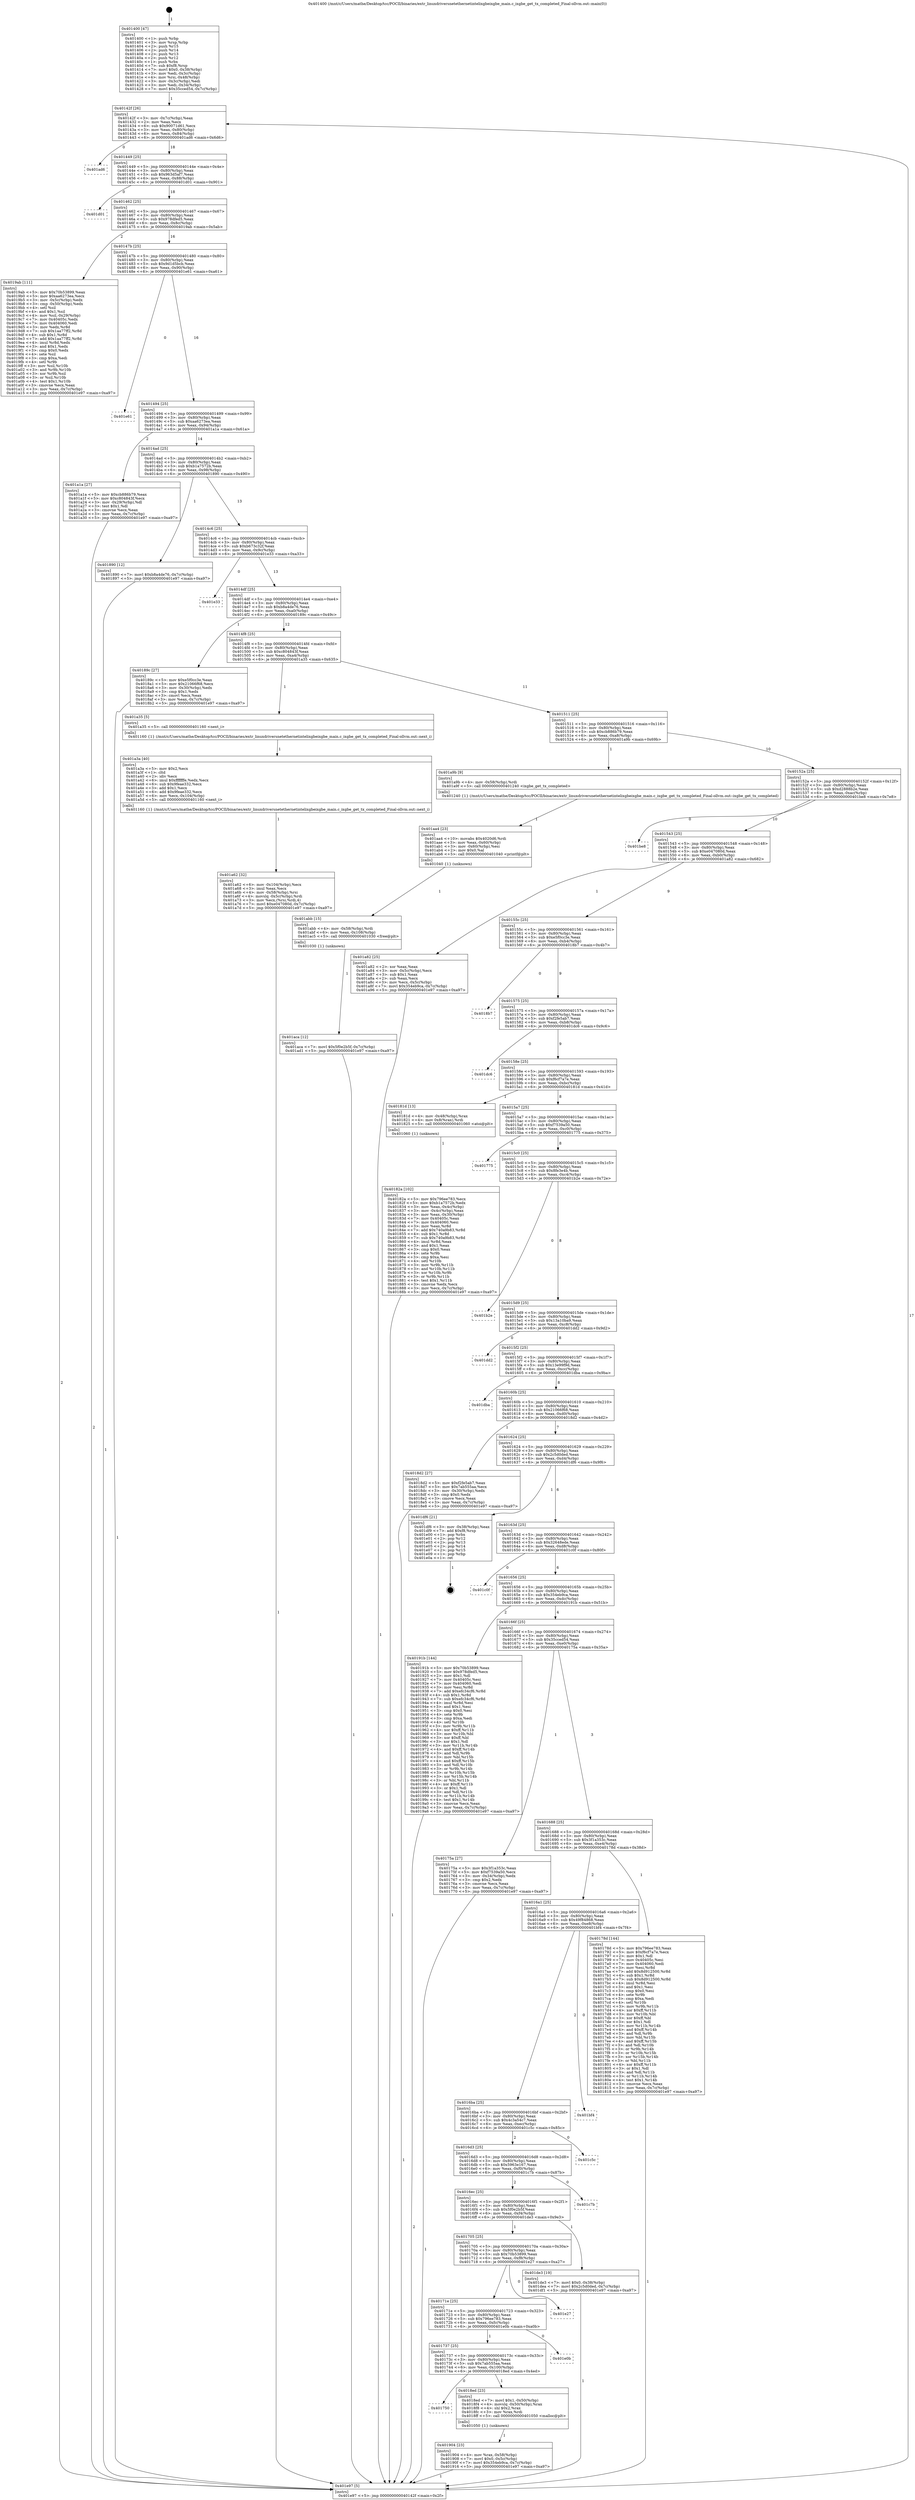 digraph "0x401400" {
  label = "0x401400 (/mnt/c/Users/mathe/Desktop/tcc/POCII/binaries/extr_linuxdriversnetethernetintelixgbeixgbe_main.c_ixgbe_get_tx_completed_Final-ollvm.out::main(0))"
  labelloc = "t"
  node[shape=record]

  Entry [label="",width=0.3,height=0.3,shape=circle,fillcolor=black,style=filled]
  "0x40142f" [label="{
     0x40142f [26]\l
     | [instrs]\l
     &nbsp;&nbsp;0x40142f \<+3\>: mov -0x7c(%rbp),%eax\l
     &nbsp;&nbsp;0x401432 \<+2\>: mov %eax,%ecx\l
     &nbsp;&nbsp;0x401434 \<+6\>: sub $0x90071d61,%ecx\l
     &nbsp;&nbsp;0x40143a \<+3\>: mov %eax,-0x80(%rbp)\l
     &nbsp;&nbsp;0x40143d \<+6\>: mov %ecx,-0x84(%rbp)\l
     &nbsp;&nbsp;0x401443 \<+6\>: je 0000000000401ad6 \<main+0x6d6\>\l
  }"]
  "0x401ad6" [label="{
     0x401ad6\l
  }", style=dashed]
  "0x401449" [label="{
     0x401449 [25]\l
     | [instrs]\l
     &nbsp;&nbsp;0x401449 \<+5\>: jmp 000000000040144e \<main+0x4e\>\l
     &nbsp;&nbsp;0x40144e \<+3\>: mov -0x80(%rbp),%eax\l
     &nbsp;&nbsp;0x401451 \<+5\>: sub $0x963d5af7,%eax\l
     &nbsp;&nbsp;0x401456 \<+6\>: mov %eax,-0x88(%rbp)\l
     &nbsp;&nbsp;0x40145c \<+6\>: je 0000000000401d01 \<main+0x901\>\l
  }"]
  Exit [label="",width=0.3,height=0.3,shape=circle,fillcolor=black,style=filled,peripheries=2]
  "0x401d01" [label="{
     0x401d01\l
  }", style=dashed]
  "0x401462" [label="{
     0x401462 [25]\l
     | [instrs]\l
     &nbsp;&nbsp;0x401462 \<+5\>: jmp 0000000000401467 \<main+0x67\>\l
     &nbsp;&nbsp;0x401467 \<+3\>: mov -0x80(%rbp),%eax\l
     &nbsp;&nbsp;0x40146a \<+5\>: sub $0x978dfed5,%eax\l
     &nbsp;&nbsp;0x40146f \<+6\>: mov %eax,-0x8c(%rbp)\l
     &nbsp;&nbsp;0x401475 \<+6\>: je 00000000004019ab \<main+0x5ab\>\l
  }"]
  "0x401aca" [label="{
     0x401aca [12]\l
     | [instrs]\l
     &nbsp;&nbsp;0x401aca \<+7\>: movl $0x5f0e2b5f,-0x7c(%rbp)\l
     &nbsp;&nbsp;0x401ad1 \<+5\>: jmp 0000000000401e97 \<main+0xa97\>\l
  }"]
  "0x4019ab" [label="{
     0x4019ab [111]\l
     | [instrs]\l
     &nbsp;&nbsp;0x4019ab \<+5\>: mov $0x70b53899,%eax\l
     &nbsp;&nbsp;0x4019b0 \<+5\>: mov $0xaa6273ea,%ecx\l
     &nbsp;&nbsp;0x4019b5 \<+3\>: mov -0x5c(%rbp),%edx\l
     &nbsp;&nbsp;0x4019b8 \<+3\>: cmp -0x50(%rbp),%edx\l
     &nbsp;&nbsp;0x4019bb \<+4\>: setl %sil\l
     &nbsp;&nbsp;0x4019bf \<+4\>: and $0x1,%sil\l
     &nbsp;&nbsp;0x4019c3 \<+4\>: mov %sil,-0x29(%rbp)\l
     &nbsp;&nbsp;0x4019c7 \<+7\>: mov 0x40405c,%edx\l
     &nbsp;&nbsp;0x4019ce \<+7\>: mov 0x404060,%edi\l
     &nbsp;&nbsp;0x4019d5 \<+3\>: mov %edx,%r8d\l
     &nbsp;&nbsp;0x4019d8 \<+7\>: sub $0x1aa77ff2,%r8d\l
     &nbsp;&nbsp;0x4019df \<+4\>: sub $0x1,%r8d\l
     &nbsp;&nbsp;0x4019e3 \<+7\>: add $0x1aa77ff2,%r8d\l
     &nbsp;&nbsp;0x4019ea \<+4\>: imul %r8d,%edx\l
     &nbsp;&nbsp;0x4019ee \<+3\>: and $0x1,%edx\l
     &nbsp;&nbsp;0x4019f1 \<+3\>: cmp $0x0,%edx\l
     &nbsp;&nbsp;0x4019f4 \<+4\>: sete %sil\l
     &nbsp;&nbsp;0x4019f8 \<+3\>: cmp $0xa,%edi\l
     &nbsp;&nbsp;0x4019fb \<+4\>: setl %r9b\l
     &nbsp;&nbsp;0x4019ff \<+3\>: mov %sil,%r10b\l
     &nbsp;&nbsp;0x401a02 \<+3\>: and %r9b,%r10b\l
     &nbsp;&nbsp;0x401a05 \<+3\>: xor %r9b,%sil\l
     &nbsp;&nbsp;0x401a08 \<+3\>: or %sil,%r10b\l
     &nbsp;&nbsp;0x401a0b \<+4\>: test $0x1,%r10b\l
     &nbsp;&nbsp;0x401a0f \<+3\>: cmovne %ecx,%eax\l
     &nbsp;&nbsp;0x401a12 \<+3\>: mov %eax,-0x7c(%rbp)\l
     &nbsp;&nbsp;0x401a15 \<+5\>: jmp 0000000000401e97 \<main+0xa97\>\l
  }"]
  "0x40147b" [label="{
     0x40147b [25]\l
     | [instrs]\l
     &nbsp;&nbsp;0x40147b \<+5\>: jmp 0000000000401480 \<main+0x80\>\l
     &nbsp;&nbsp;0x401480 \<+3\>: mov -0x80(%rbp),%eax\l
     &nbsp;&nbsp;0x401483 \<+5\>: sub $0x9d1d5bcb,%eax\l
     &nbsp;&nbsp;0x401488 \<+6\>: mov %eax,-0x90(%rbp)\l
     &nbsp;&nbsp;0x40148e \<+6\>: je 0000000000401e61 \<main+0xa61\>\l
  }"]
  "0x401abb" [label="{
     0x401abb [15]\l
     | [instrs]\l
     &nbsp;&nbsp;0x401abb \<+4\>: mov -0x58(%rbp),%rdi\l
     &nbsp;&nbsp;0x401abf \<+6\>: mov %eax,-0x108(%rbp)\l
     &nbsp;&nbsp;0x401ac5 \<+5\>: call 0000000000401030 \<free@plt\>\l
     | [calls]\l
     &nbsp;&nbsp;0x401030 \{1\} (unknown)\l
  }"]
  "0x401e61" [label="{
     0x401e61\l
  }", style=dashed]
  "0x401494" [label="{
     0x401494 [25]\l
     | [instrs]\l
     &nbsp;&nbsp;0x401494 \<+5\>: jmp 0000000000401499 \<main+0x99\>\l
     &nbsp;&nbsp;0x401499 \<+3\>: mov -0x80(%rbp),%eax\l
     &nbsp;&nbsp;0x40149c \<+5\>: sub $0xaa6273ea,%eax\l
     &nbsp;&nbsp;0x4014a1 \<+6\>: mov %eax,-0x94(%rbp)\l
     &nbsp;&nbsp;0x4014a7 \<+6\>: je 0000000000401a1a \<main+0x61a\>\l
  }"]
  "0x401aa4" [label="{
     0x401aa4 [23]\l
     | [instrs]\l
     &nbsp;&nbsp;0x401aa4 \<+10\>: movabs $0x4020d6,%rdi\l
     &nbsp;&nbsp;0x401aae \<+3\>: mov %eax,-0x60(%rbp)\l
     &nbsp;&nbsp;0x401ab1 \<+3\>: mov -0x60(%rbp),%esi\l
     &nbsp;&nbsp;0x401ab4 \<+2\>: mov $0x0,%al\l
     &nbsp;&nbsp;0x401ab6 \<+5\>: call 0000000000401040 \<printf@plt\>\l
     | [calls]\l
     &nbsp;&nbsp;0x401040 \{1\} (unknown)\l
  }"]
  "0x401a1a" [label="{
     0x401a1a [27]\l
     | [instrs]\l
     &nbsp;&nbsp;0x401a1a \<+5\>: mov $0xcb886b79,%eax\l
     &nbsp;&nbsp;0x401a1f \<+5\>: mov $0xc804843f,%ecx\l
     &nbsp;&nbsp;0x401a24 \<+3\>: mov -0x29(%rbp),%dl\l
     &nbsp;&nbsp;0x401a27 \<+3\>: test $0x1,%dl\l
     &nbsp;&nbsp;0x401a2a \<+3\>: cmovne %ecx,%eax\l
     &nbsp;&nbsp;0x401a2d \<+3\>: mov %eax,-0x7c(%rbp)\l
     &nbsp;&nbsp;0x401a30 \<+5\>: jmp 0000000000401e97 \<main+0xa97\>\l
  }"]
  "0x4014ad" [label="{
     0x4014ad [25]\l
     | [instrs]\l
     &nbsp;&nbsp;0x4014ad \<+5\>: jmp 00000000004014b2 \<main+0xb2\>\l
     &nbsp;&nbsp;0x4014b2 \<+3\>: mov -0x80(%rbp),%eax\l
     &nbsp;&nbsp;0x4014b5 \<+5\>: sub $0xb1a7572b,%eax\l
     &nbsp;&nbsp;0x4014ba \<+6\>: mov %eax,-0x98(%rbp)\l
     &nbsp;&nbsp;0x4014c0 \<+6\>: je 0000000000401890 \<main+0x490\>\l
  }"]
  "0x401a62" [label="{
     0x401a62 [32]\l
     | [instrs]\l
     &nbsp;&nbsp;0x401a62 \<+6\>: mov -0x104(%rbp),%ecx\l
     &nbsp;&nbsp;0x401a68 \<+3\>: imul %eax,%ecx\l
     &nbsp;&nbsp;0x401a6b \<+4\>: mov -0x58(%rbp),%rsi\l
     &nbsp;&nbsp;0x401a6f \<+4\>: movslq -0x5c(%rbp),%rdi\l
     &nbsp;&nbsp;0x401a73 \<+3\>: mov %ecx,(%rsi,%rdi,4)\l
     &nbsp;&nbsp;0x401a76 \<+7\>: movl $0xe047080d,-0x7c(%rbp)\l
     &nbsp;&nbsp;0x401a7d \<+5\>: jmp 0000000000401e97 \<main+0xa97\>\l
  }"]
  "0x401890" [label="{
     0x401890 [12]\l
     | [instrs]\l
     &nbsp;&nbsp;0x401890 \<+7\>: movl $0xb8a4de76,-0x7c(%rbp)\l
     &nbsp;&nbsp;0x401897 \<+5\>: jmp 0000000000401e97 \<main+0xa97\>\l
  }"]
  "0x4014c6" [label="{
     0x4014c6 [25]\l
     | [instrs]\l
     &nbsp;&nbsp;0x4014c6 \<+5\>: jmp 00000000004014cb \<main+0xcb\>\l
     &nbsp;&nbsp;0x4014cb \<+3\>: mov -0x80(%rbp),%eax\l
     &nbsp;&nbsp;0x4014ce \<+5\>: sub $0xb673c32f,%eax\l
     &nbsp;&nbsp;0x4014d3 \<+6\>: mov %eax,-0x9c(%rbp)\l
     &nbsp;&nbsp;0x4014d9 \<+6\>: je 0000000000401e33 \<main+0xa33\>\l
  }"]
  "0x401a3a" [label="{
     0x401a3a [40]\l
     | [instrs]\l
     &nbsp;&nbsp;0x401a3a \<+5\>: mov $0x2,%ecx\l
     &nbsp;&nbsp;0x401a3f \<+1\>: cltd\l
     &nbsp;&nbsp;0x401a40 \<+2\>: idiv %ecx\l
     &nbsp;&nbsp;0x401a42 \<+6\>: imul $0xfffffffe,%edx,%ecx\l
     &nbsp;&nbsp;0x401a48 \<+6\>: sub $0x9feae332,%ecx\l
     &nbsp;&nbsp;0x401a4e \<+3\>: add $0x1,%ecx\l
     &nbsp;&nbsp;0x401a51 \<+6\>: add $0x9feae332,%ecx\l
     &nbsp;&nbsp;0x401a57 \<+6\>: mov %ecx,-0x104(%rbp)\l
     &nbsp;&nbsp;0x401a5d \<+5\>: call 0000000000401160 \<next_i\>\l
     | [calls]\l
     &nbsp;&nbsp;0x401160 \{1\} (/mnt/c/Users/mathe/Desktop/tcc/POCII/binaries/extr_linuxdriversnetethernetintelixgbeixgbe_main.c_ixgbe_get_tx_completed_Final-ollvm.out::next_i)\l
  }"]
  "0x401e33" [label="{
     0x401e33\l
  }", style=dashed]
  "0x4014df" [label="{
     0x4014df [25]\l
     | [instrs]\l
     &nbsp;&nbsp;0x4014df \<+5\>: jmp 00000000004014e4 \<main+0xe4\>\l
     &nbsp;&nbsp;0x4014e4 \<+3\>: mov -0x80(%rbp),%eax\l
     &nbsp;&nbsp;0x4014e7 \<+5\>: sub $0xb8a4de76,%eax\l
     &nbsp;&nbsp;0x4014ec \<+6\>: mov %eax,-0xa0(%rbp)\l
     &nbsp;&nbsp;0x4014f2 \<+6\>: je 000000000040189c \<main+0x49c\>\l
  }"]
  "0x401904" [label="{
     0x401904 [23]\l
     | [instrs]\l
     &nbsp;&nbsp;0x401904 \<+4\>: mov %rax,-0x58(%rbp)\l
     &nbsp;&nbsp;0x401908 \<+7\>: movl $0x0,-0x5c(%rbp)\l
     &nbsp;&nbsp;0x40190f \<+7\>: movl $0x354eb9ca,-0x7c(%rbp)\l
     &nbsp;&nbsp;0x401916 \<+5\>: jmp 0000000000401e97 \<main+0xa97\>\l
  }"]
  "0x40189c" [label="{
     0x40189c [27]\l
     | [instrs]\l
     &nbsp;&nbsp;0x40189c \<+5\>: mov $0xe5f0cc3e,%eax\l
     &nbsp;&nbsp;0x4018a1 \<+5\>: mov $0x21066f68,%ecx\l
     &nbsp;&nbsp;0x4018a6 \<+3\>: mov -0x30(%rbp),%edx\l
     &nbsp;&nbsp;0x4018a9 \<+3\>: cmp $0x1,%edx\l
     &nbsp;&nbsp;0x4018ac \<+3\>: cmovl %ecx,%eax\l
     &nbsp;&nbsp;0x4018af \<+3\>: mov %eax,-0x7c(%rbp)\l
     &nbsp;&nbsp;0x4018b2 \<+5\>: jmp 0000000000401e97 \<main+0xa97\>\l
  }"]
  "0x4014f8" [label="{
     0x4014f8 [25]\l
     | [instrs]\l
     &nbsp;&nbsp;0x4014f8 \<+5\>: jmp 00000000004014fd \<main+0xfd\>\l
     &nbsp;&nbsp;0x4014fd \<+3\>: mov -0x80(%rbp),%eax\l
     &nbsp;&nbsp;0x401500 \<+5\>: sub $0xc804843f,%eax\l
     &nbsp;&nbsp;0x401505 \<+6\>: mov %eax,-0xa4(%rbp)\l
     &nbsp;&nbsp;0x40150b \<+6\>: je 0000000000401a35 \<main+0x635\>\l
  }"]
  "0x401750" [label="{
     0x401750\l
  }", style=dashed]
  "0x401a35" [label="{
     0x401a35 [5]\l
     | [instrs]\l
     &nbsp;&nbsp;0x401a35 \<+5\>: call 0000000000401160 \<next_i\>\l
     | [calls]\l
     &nbsp;&nbsp;0x401160 \{1\} (/mnt/c/Users/mathe/Desktop/tcc/POCII/binaries/extr_linuxdriversnetethernetintelixgbeixgbe_main.c_ixgbe_get_tx_completed_Final-ollvm.out::next_i)\l
  }"]
  "0x401511" [label="{
     0x401511 [25]\l
     | [instrs]\l
     &nbsp;&nbsp;0x401511 \<+5\>: jmp 0000000000401516 \<main+0x116\>\l
     &nbsp;&nbsp;0x401516 \<+3\>: mov -0x80(%rbp),%eax\l
     &nbsp;&nbsp;0x401519 \<+5\>: sub $0xcb886b79,%eax\l
     &nbsp;&nbsp;0x40151e \<+6\>: mov %eax,-0xa8(%rbp)\l
     &nbsp;&nbsp;0x401524 \<+6\>: je 0000000000401a9b \<main+0x69b\>\l
  }"]
  "0x4018ed" [label="{
     0x4018ed [23]\l
     | [instrs]\l
     &nbsp;&nbsp;0x4018ed \<+7\>: movl $0x1,-0x50(%rbp)\l
     &nbsp;&nbsp;0x4018f4 \<+4\>: movslq -0x50(%rbp),%rax\l
     &nbsp;&nbsp;0x4018f8 \<+4\>: shl $0x2,%rax\l
     &nbsp;&nbsp;0x4018fc \<+3\>: mov %rax,%rdi\l
     &nbsp;&nbsp;0x4018ff \<+5\>: call 0000000000401050 \<malloc@plt\>\l
     | [calls]\l
     &nbsp;&nbsp;0x401050 \{1\} (unknown)\l
  }"]
  "0x401a9b" [label="{
     0x401a9b [9]\l
     | [instrs]\l
     &nbsp;&nbsp;0x401a9b \<+4\>: mov -0x58(%rbp),%rdi\l
     &nbsp;&nbsp;0x401a9f \<+5\>: call 0000000000401240 \<ixgbe_get_tx_completed\>\l
     | [calls]\l
     &nbsp;&nbsp;0x401240 \{1\} (/mnt/c/Users/mathe/Desktop/tcc/POCII/binaries/extr_linuxdriversnetethernetintelixgbeixgbe_main.c_ixgbe_get_tx_completed_Final-ollvm.out::ixgbe_get_tx_completed)\l
  }"]
  "0x40152a" [label="{
     0x40152a [25]\l
     | [instrs]\l
     &nbsp;&nbsp;0x40152a \<+5\>: jmp 000000000040152f \<main+0x12f\>\l
     &nbsp;&nbsp;0x40152f \<+3\>: mov -0x80(%rbp),%eax\l
     &nbsp;&nbsp;0x401532 \<+5\>: sub $0xd2888b2e,%eax\l
     &nbsp;&nbsp;0x401537 \<+6\>: mov %eax,-0xac(%rbp)\l
     &nbsp;&nbsp;0x40153d \<+6\>: je 0000000000401be8 \<main+0x7e8\>\l
  }"]
  "0x401737" [label="{
     0x401737 [25]\l
     | [instrs]\l
     &nbsp;&nbsp;0x401737 \<+5\>: jmp 000000000040173c \<main+0x33c\>\l
     &nbsp;&nbsp;0x40173c \<+3\>: mov -0x80(%rbp),%eax\l
     &nbsp;&nbsp;0x40173f \<+5\>: sub $0x7ab555aa,%eax\l
     &nbsp;&nbsp;0x401744 \<+6\>: mov %eax,-0x100(%rbp)\l
     &nbsp;&nbsp;0x40174a \<+6\>: je 00000000004018ed \<main+0x4ed\>\l
  }"]
  "0x401be8" [label="{
     0x401be8\l
  }", style=dashed]
  "0x401543" [label="{
     0x401543 [25]\l
     | [instrs]\l
     &nbsp;&nbsp;0x401543 \<+5\>: jmp 0000000000401548 \<main+0x148\>\l
     &nbsp;&nbsp;0x401548 \<+3\>: mov -0x80(%rbp),%eax\l
     &nbsp;&nbsp;0x40154b \<+5\>: sub $0xe047080d,%eax\l
     &nbsp;&nbsp;0x401550 \<+6\>: mov %eax,-0xb0(%rbp)\l
     &nbsp;&nbsp;0x401556 \<+6\>: je 0000000000401a82 \<main+0x682\>\l
  }"]
  "0x401e0b" [label="{
     0x401e0b\l
  }", style=dashed]
  "0x401a82" [label="{
     0x401a82 [25]\l
     | [instrs]\l
     &nbsp;&nbsp;0x401a82 \<+2\>: xor %eax,%eax\l
     &nbsp;&nbsp;0x401a84 \<+3\>: mov -0x5c(%rbp),%ecx\l
     &nbsp;&nbsp;0x401a87 \<+3\>: sub $0x1,%eax\l
     &nbsp;&nbsp;0x401a8a \<+2\>: sub %eax,%ecx\l
     &nbsp;&nbsp;0x401a8c \<+3\>: mov %ecx,-0x5c(%rbp)\l
     &nbsp;&nbsp;0x401a8f \<+7\>: movl $0x354eb9ca,-0x7c(%rbp)\l
     &nbsp;&nbsp;0x401a96 \<+5\>: jmp 0000000000401e97 \<main+0xa97\>\l
  }"]
  "0x40155c" [label="{
     0x40155c [25]\l
     | [instrs]\l
     &nbsp;&nbsp;0x40155c \<+5\>: jmp 0000000000401561 \<main+0x161\>\l
     &nbsp;&nbsp;0x401561 \<+3\>: mov -0x80(%rbp),%eax\l
     &nbsp;&nbsp;0x401564 \<+5\>: sub $0xe5f0cc3e,%eax\l
     &nbsp;&nbsp;0x401569 \<+6\>: mov %eax,-0xb4(%rbp)\l
     &nbsp;&nbsp;0x40156f \<+6\>: je 00000000004018b7 \<main+0x4b7\>\l
  }"]
  "0x40171e" [label="{
     0x40171e [25]\l
     | [instrs]\l
     &nbsp;&nbsp;0x40171e \<+5\>: jmp 0000000000401723 \<main+0x323\>\l
     &nbsp;&nbsp;0x401723 \<+3\>: mov -0x80(%rbp),%eax\l
     &nbsp;&nbsp;0x401726 \<+5\>: sub $0x796ee783,%eax\l
     &nbsp;&nbsp;0x40172b \<+6\>: mov %eax,-0xfc(%rbp)\l
     &nbsp;&nbsp;0x401731 \<+6\>: je 0000000000401e0b \<main+0xa0b\>\l
  }"]
  "0x4018b7" [label="{
     0x4018b7\l
  }", style=dashed]
  "0x401575" [label="{
     0x401575 [25]\l
     | [instrs]\l
     &nbsp;&nbsp;0x401575 \<+5\>: jmp 000000000040157a \<main+0x17a\>\l
     &nbsp;&nbsp;0x40157a \<+3\>: mov -0x80(%rbp),%eax\l
     &nbsp;&nbsp;0x40157d \<+5\>: sub $0xf2fe5ab7,%eax\l
     &nbsp;&nbsp;0x401582 \<+6\>: mov %eax,-0xb8(%rbp)\l
     &nbsp;&nbsp;0x401588 \<+6\>: je 0000000000401dc6 \<main+0x9c6\>\l
  }"]
  "0x401e27" [label="{
     0x401e27\l
  }", style=dashed]
  "0x401dc6" [label="{
     0x401dc6\l
  }", style=dashed]
  "0x40158e" [label="{
     0x40158e [25]\l
     | [instrs]\l
     &nbsp;&nbsp;0x40158e \<+5\>: jmp 0000000000401593 \<main+0x193\>\l
     &nbsp;&nbsp;0x401593 \<+3\>: mov -0x80(%rbp),%eax\l
     &nbsp;&nbsp;0x401596 \<+5\>: sub $0xf6cf7a7e,%eax\l
     &nbsp;&nbsp;0x40159b \<+6\>: mov %eax,-0xbc(%rbp)\l
     &nbsp;&nbsp;0x4015a1 \<+6\>: je 000000000040181d \<main+0x41d\>\l
  }"]
  "0x401705" [label="{
     0x401705 [25]\l
     | [instrs]\l
     &nbsp;&nbsp;0x401705 \<+5\>: jmp 000000000040170a \<main+0x30a\>\l
     &nbsp;&nbsp;0x40170a \<+3\>: mov -0x80(%rbp),%eax\l
     &nbsp;&nbsp;0x40170d \<+5\>: sub $0x70b53899,%eax\l
     &nbsp;&nbsp;0x401712 \<+6\>: mov %eax,-0xf8(%rbp)\l
     &nbsp;&nbsp;0x401718 \<+6\>: je 0000000000401e27 \<main+0xa27\>\l
  }"]
  "0x40181d" [label="{
     0x40181d [13]\l
     | [instrs]\l
     &nbsp;&nbsp;0x40181d \<+4\>: mov -0x48(%rbp),%rax\l
     &nbsp;&nbsp;0x401821 \<+4\>: mov 0x8(%rax),%rdi\l
     &nbsp;&nbsp;0x401825 \<+5\>: call 0000000000401060 \<atoi@plt\>\l
     | [calls]\l
     &nbsp;&nbsp;0x401060 \{1\} (unknown)\l
  }"]
  "0x4015a7" [label="{
     0x4015a7 [25]\l
     | [instrs]\l
     &nbsp;&nbsp;0x4015a7 \<+5\>: jmp 00000000004015ac \<main+0x1ac\>\l
     &nbsp;&nbsp;0x4015ac \<+3\>: mov -0x80(%rbp),%eax\l
     &nbsp;&nbsp;0x4015af \<+5\>: sub $0xf7539a50,%eax\l
     &nbsp;&nbsp;0x4015b4 \<+6\>: mov %eax,-0xc0(%rbp)\l
     &nbsp;&nbsp;0x4015ba \<+6\>: je 0000000000401775 \<main+0x375\>\l
  }"]
  "0x401de3" [label="{
     0x401de3 [19]\l
     | [instrs]\l
     &nbsp;&nbsp;0x401de3 \<+7\>: movl $0x0,-0x38(%rbp)\l
     &nbsp;&nbsp;0x401dea \<+7\>: movl $0x2c5d0ded,-0x7c(%rbp)\l
     &nbsp;&nbsp;0x401df1 \<+5\>: jmp 0000000000401e97 \<main+0xa97\>\l
  }"]
  "0x401775" [label="{
     0x401775\l
  }", style=dashed]
  "0x4015c0" [label="{
     0x4015c0 [25]\l
     | [instrs]\l
     &nbsp;&nbsp;0x4015c0 \<+5\>: jmp 00000000004015c5 \<main+0x1c5\>\l
     &nbsp;&nbsp;0x4015c5 \<+3\>: mov -0x80(%rbp),%eax\l
     &nbsp;&nbsp;0x4015c8 \<+5\>: sub $0x8fe3e4b,%eax\l
     &nbsp;&nbsp;0x4015cd \<+6\>: mov %eax,-0xc4(%rbp)\l
     &nbsp;&nbsp;0x4015d3 \<+6\>: je 0000000000401b2e \<main+0x72e\>\l
  }"]
  "0x4016ec" [label="{
     0x4016ec [25]\l
     | [instrs]\l
     &nbsp;&nbsp;0x4016ec \<+5\>: jmp 00000000004016f1 \<main+0x2f1\>\l
     &nbsp;&nbsp;0x4016f1 \<+3\>: mov -0x80(%rbp),%eax\l
     &nbsp;&nbsp;0x4016f4 \<+5\>: sub $0x5f0e2b5f,%eax\l
     &nbsp;&nbsp;0x4016f9 \<+6\>: mov %eax,-0xf4(%rbp)\l
     &nbsp;&nbsp;0x4016ff \<+6\>: je 0000000000401de3 \<main+0x9e3\>\l
  }"]
  "0x401b2e" [label="{
     0x401b2e\l
  }", style=dashed]
  "0x4015d9" [label="{
     0x4015d9 [25]\l
     | [instrs]\l
     &nbsp;&nbsp;0x4015d9 \<+5\>: jmp 00000000004015de \<main+0x1de\>\l
     &nbsp;&nbsp;0x4015de \<+3\>: mov -0x80(%rbp),%eax\l
     &nbsp;&nbsp;0x4015e1 \<+5\>: sub $0x13a10ba9,%eax\l
     &nbsp;&nbsp;0x4015e6 \<+6\>: mov %eax,-0xc8(%rbp)\l
     &nbsp;&nbsp;0x4015ec \<+6\>: je 0000000000401dd2 \<main+0x9d2\>\l
  }"]
  "0x401c7b" [label="{
     0x401c7b\l
  }", style=dashed]
  "0x401dd2" [label="{
     0x401dd2\l
  }", style=dashed]
  "0x4015f2" [label="{
     0x4015f2 [25]\l
     | [instrs]\l
     &nbsp;&nbsp;0x4015f2 \<+5\>: jmp 00000000004015f7 \<main+0x1f7\>\l
     &nbsp;&nbsp;0x4015f7 \<+3\>: mov -0x80(%rbp),%eax\l
     &nbsp;&nbsp;0x4015fa \<+5\>: sub $0x13e99f9d,%eax\l
     &nbsp;&nbsp;0x4015ff \<+6\>: mov %eax,-0xcc(%rbp)\l
     &nbsp;&nbsp;0x401605 \<+6\>: je 0000000000401dba \<main+0x9ba\>\l
  }"]
  "0x4016d3" [label="{
     0x4016d3 [25]\l
     | [instrs]\l
     &nbsp;&nbsp;0x4016d3 \<+5\>: jmp 00000000004016d8 \<main+0x2d8\>\l
     &nbsp;&nbsp;0x4016d8 \<+3\>: mov -0x80(%rbp),%eax\l
     &nbsp;&nbsp;0x4016db \<+5\>: sub $0x5963e167,%eax\l
     &nbsp;&nbsp;0x4016e0 \<+6\>: mov %eax,-0xf0(%rbp)\l
     &nbsp;&nbsp;0x4016e6 \<+6\>: je 0000000000401c7b \<main+0x87b\>\l
  }"]
  "0x401dba" [label="{
     0x401dba\l
  }", style=dashed]
  "0x40160b" [label="{
     0x40160b [25]\l
     | [instrs]\l
     &nbsp;&nbsp;0x40160b \<+5\>: jmp 0000000000401610 \<main+0x210\>\l
     &nbsp;&nbsp;0x401610 \<+3\>: mov -0x80(%rbp),%eax\l
     &nbsp;&nbsp;0x401613 \<+5\>: sub $0x21066f68,%eax\l
     &nbsp;&nbsp;0x401618 \<+6\>: mov %eax,-0xd0(%rbp)\l
     &nbsp;&nbsp;0x40161e \<+6\>: je 00000000004018d2 \<main+0x4d2\>\l
  }"]
  "0x401c5c" [label="{
     0x401c5c\l
  }", style=dashed]
  "0x4018d2" [label="{
     0x4018d2 [27]\l
     | [instrs]\l
     &nbsp;&nbsp;0x4018d2 \<+5\>: mov $0xf2fe5ab7,%eax\l
     &nbsp;&nbsp;0x4018d7 \<+5\>: mov $0x7ab555aa,%ecx\l
     &nbsp;&nbsp;0x4018dc \<+3\>: mov -0x30(%rbp),%edx\l
     &nbsp;&nbsp;0x4018df \<+3\>: cmp $0x0,%edx\l
     &nbsp;&nbsp;0x4018e2 \<+3\>: cmove %ecx,%eax\l
     &nbsp;&nbsp;0x4018e5 \<+3\>: mov %eax,-0x7c(%rbp)\l
     &nbsp;&nbsp;0x4018e8 \<+5\>: jmp 0000000000401e97 \<main+0xa97\>\l
  }"]
  "0x401624" [label="{
     0x401624 [25]\l
     | [instrs]\l
     &nbsp;&nbsp;0x401624 \<+5\>: jmp 0000000000401629 \<main+0x229\>\l
     &nbsp;&nbsp;0x401629 \<+3\>: mov -0x80(%rbp),%eax\l
     &nbsp;&nbsp;0x40162c \<+5\>: sub $0x2c5d0ded,%eax\l
     &nbsp;&nbsp;0x401631 \<+6\>: mov %eax,-0xd4(%rbp)\l
     &nbsp;&nbsp;0x401637 \<+6\>: je 0000000000401df6 \<main+0x9f6\>\l
  }"]
  "0x4016ba" [label="{
     0x4016ba [25]\l
     | [instrs]\l
     &nbsp;&nbsp;0x4016ba \<+5\>: jmp 00000000004016bf \<main+0x2bf\>\l
     &nbsp;&nbsp;0x4016bf \<+3\>: mov -0x80(%rbp),%eax\l
     &nbsp;&nbsp;0x4016c2 \<+5\>: sub $0x4c3a54c7,%eax\l
     &nbsp;&nbsp;0x4016c7 \<+6\>: mov %eax,-0xec(%rbp)\l
     &nbsp;&nbsp;0x4016cd \<+6\>: je 0000000000401c5c \<main+0x85c\>\l
  }"]
  "0x401df6" [label="{
     0x401df6 [21]\l
     | [instrs]\l
     &nbsp;&nbsp;0x401df6 \<+3\>: mov -0x38(%rbp),%eax\l
     &nbsp;&nbsp;0x401df9 \<+7\>: add $0xf8,%rsp\l
     &nbsp;&nbsp;0x401e00 \<+1\>: pop %rbx\l
     &nbsp;&nbsp;0x401e01 \<+2\>: pop %r12\l
     &nbsp;&nbsp;0x401e03 \<+2\>: pop %r13\l
     &nbsp;&nbsp;0x401e05 \<+2\>: pop %r14\l
     &nbsp;&nbsp;0x401e07 \<+2\>: pop %r15\l
     &nbsp;&nbsp;0x401e09 \<+1\>: pop %rbp\l
     &nbsp;&nbsp;0x401e0a \<+1\>: ret\l
  }"]
  "0x40163d" [label="{
     0x40163d [25]\l
     | [instrs]\l
     &nbsp;&nbsp;0x40163d \<+5\>: jmp 0000000000401642 \<main+0x242\>\l
     &nbsp;&nbsp;0x401642 \<+3\>: mov -0x80(%rbp),%eax\l
     &nbsp;&nbsp;0x401645 \<+5\>: sub $0x32648ede,%eax\l
     &nbsp;&nbsp;0x40164a \<+6\>: mov %eax,-0xd8(%rbp)\l
     &nbsp;&nbsp;0x401650 \<+6\>: je 0000000000401c0f \<main+0x80f\>\l
  }"]
  "0x401bf4" [label="{
     0x401bf4\l
  }", style=dashed]
  "0x401c0f" [label="{
     0x401c0f\l
  }", style=dashed]
  "0x401656" [label="{
     0x401656 [25]\l
     | [instrs]\l
     &nbsp;&nbsp;0x401656 \<+5\>: jmp 000000000040165b \<main+0x25b\>\l
     &nbsp;&nbsp;0x40165b \<+3\>: mov -0x80(%rbp),%eax\l
     &nbsp;&nbsp;0x40165e \<+5\>: sub $0x354eb9ca,%eax\l
     &nbsp;&nbsp;0x401663 \<+6\>: mov %eax,-0xdc(%rbp)\l
     &nbsp;&nbsp;0x401669 \<+6\>: je 000000000040191b \<main+0x51b\>\l
  }"]
  "0x40182a" [label="{
     0x40182a [102]\l
     | [instrs]\l
     &nbsp;&nbsp;0x40182a \<+5\>: mov $0x796ee783,%ecx\l
     &nbsp;&nbsp;0x40182f \<+5\>: mov $0xb1a7572b,%edx\l
     &nbsp;&nbsp;0x401834 \<+3\>: mov %eax,-0x4c(%rbp)\l
     &nbsp;&nbsp;0x401837 \<+3\>: mov -0x4c(%rbp),%eax\l
     &nbsp;&nbsp;0x40183a \<+3\>: mov %eax,-0x30(%rbp)\l
     &nbsp;&nbsp;0x40183d \<+7\>: mov 0x40405c,%eax\l
     &nbsp;&nbsp;0x401844 \<+7\>: mov 0x404060,%esi\l
     &nbsp;&nbsp;0x40184b \<+3\>: mov %eax,%r8d\l
     &nbsp;&nbsp;0x40184e \<+7\>: add $0x740a9b83,%r8d\l
     &nbsp;&nbsp;0x401855 \<+4\>: sub $0x1,%r8d\l
     &nbsp;&nbsp;0x401859 \<+7\>: sub $0x740a9b83,%r8d\l
     &nbsp;&nbsp;0x401860 \<+4\>: imul %r8d,%eax\l
     &nbsp;&nbsp;0x401864 \<+3\>: and $0x1,%eax\l
     &nbsp;&nbsp;0x401867 \<+3\>: cmp $0x0,%eax\l
     &nbsp;&nbsp;0x40186a \<+4\>: sete %r9b\l
     &nbsp;&nbsp;0x40186e \<+3\>: cmp $0xa,%esi\l
     &nbsp;&nbsp;0x401871 \<+4\>: setl %r10b\l
     &nbsp;&nbsp;0x401875 \<+3\>: mov %r9b,%r11b\l
     &nbsp;&nbsp;0x401878 \<+3\>: and %r10b,%r11b\l
     &nbsp;&nbsp;0x40187b \<+3\>: xor %r10b,%r9b\l
     &nbsp;&nbsp;0x40187e \<+3\>: or %r9b,%r11b\l
     &nbsp;&nbsp;0x401881 \<+4\>: test $0x1,%r11b\l
     &nbsp;&nbsp;0x401885 \<+3\>: cmovne %edx,%ecx\l
     &nbsp;&nbsp;0x401888 \<+3\>: mov %ecx,-0x7c(%rbp)\l
     &nbsp;&nbsp;0x40188b \<+5\>: jmp 0000000000401e97 \<main+0xa97\>\l
  }"]
  "0x40191b" [label="{
     0x40191b [144]\l
     | [instrs]\l
     &nbsp;&nbsp;0x40191b \<+5\>: mov $0x70b53899,%eax\l
     &nbsp;&nbsp;0x401920 \<+5\>: mov $0x978dfed5,%ecx\l
     &nbsp;&nbsp;0x401925 \<+2\>: mov $0x1,%dl\l
     &nbsp;&nbsp;0x401927 \<+7\>: mov 0x40405c,%esi\l
     &nbsp;&nbsp;0x40192e \<+7\>: mov 0x404060,%edi\l
     &nbsp;&nbsp;0x401935 \<+3\>: mov %esi,%r8d\l
     &nbsp;&nbsp;0x401938 \<+7\>: add $0xefc34cf6,%r8d\l
     &nbsp;&nbsp;0x40193f \<+4\>: sub $0x1,%r8d\l
     &nbsp;&nbsp;0x401943 \<+7\>: sub $0xefc34cf6,%r8d\l
     &nbsp;&nbsp;0x40194a \<+4\>: imul %r8d,%esi\l
     &nbsp;&nbsp;0x40194e \<+3\>: and $0x1,%esi\l
     &nbsp;&nbsp;0x401951 \<+3\>: cmp $0x0,%esi\l
     &nbsp;&nbsp;0x401954 \<+4\>: sete %r9b\l
     &nbsp;&nbsp;0x401958 \<+3\>: cmp $0xa,%edi\l
     &nbsp;&nbsp;0x40195b \<+4\>: setl %r10b\l
     &nbsp;&nbsp;0x40195f \<+3\>: mov %r9b,%r11b\l
     &nbsp;&nbsp;0x401962 \<+4\>: xor $0xff,%r11b\l
     &nbsp;&nbsp;0x401966 \<+3\>: mov %r10b,%bl\l
     &nbsp;&nbsp;0x401969 \<+3\>: xor $0xff,%bl\l
     &nbsp;&nbsp;0x40196c \<+3\>: xor $0x1,%dl\l
     &nbsp;&nbsp;0x40196f \<+3\>: mov %r11b,%r14b\l
     &nbsp;&nbsp;0x401972 \<+4\>: and $0xff,%r14b\l
     &nbsp;&nbsp;0x401976 \<+3\>: and %dl,%r9b\l
     &nbsp;&nbsp;0x401979 \<+3\>: mov %bl,%r15b\l
     &nbsp;&nbsp;0x40197c \<+4\>: and $0xff,%r15b\l
     &nbsp;&nbsp;0x401980 \<+3\>: and %dl,%r10b\l
     &nbsp;&nbsp;0x401983 \<+3\>: or %r9b,%r14b\l
     &nbsp;&nbsp;0x401986 \<+3\>: or %r10b,%r15b\l
     &nbsp;&nbsp;0x401989 \<+3\>: xor %r15b,%r14b\l
     &nbsp;&nbsp;0x40198c \<+3\>: or %bl,%r11b\l
     &nbsp;&nbsp;0x40198f \<+4\>: xor $0xff,%r11b\l
     &nbsp;&nbsp;0x401993 \<+3\>: or $0x1,%dl\l
     &nbsp;&nbsp;0x401996 \<+3\>: and %dl,%r11b\l
     &nbsp;&nbsp;0x401999 \<+3\>: or %r11b,%r14b\l
     &nbsp;&nbsp;0x40199c \<+4\>: test $0x1,%r14b\l
     &nbsp;&nbsp;0x4019a0 \<+3\>: cmovne %ecx,%eax\l
     &nbsp;&nbsp;0x4019a3 \<+3\>: mov %eax,-0x7c(%rbp)\l
     &nbsp;&nbsp;0x4019a6 \<+5\>: jmp 0000000000401e97 \<main+0xa97\>\l
  }"]
  "0x40166f" [label="{
     0x40166f [25]\l
     | [instrs]\l
     &nbsp;&nbsp;0x40166f \<+5\>: jmp 0000000000401674 \<main+0x274\>\l
     &nbsp;&nbsp;0x401674 \<+3\>: mov -0x80(%rbp),%eax\l
     &nbsp;&nbsp;0x401677 \<+5\>: sub $0x35cced54,%eax\l
     &nbsp;&nbsp;0x40167c \<+6\>: mov %eax,-0xe0(%rbp)\l
     &nbsp;&nbsp;0x401682 \<+6\>: je 000000000040175a \<main+0x35a\>\l
  }"]
  "0x4016a1" [label="{
     0x4016a1 [25]\l
     | [instrs]\l
     &nbsp;&nbsp;0x4016a1 \<+5\>: jmp 00000000004016a6 \<main+0x2a6\>\l
     &nbsp;&nbsp;0x4016a6 \<+3\>: mov -0x80(%rbp),%eax\l
     &nbsp;&nbsp;0x4016a9 \<+5\>: sub $0x49f84868,%eax\l
     &nbsp;&nbsp;0x4016ae \<+6\>: mov %eax,-0xe8(%rbp)\l
     &nbsp;&nbsp;0x4016b4 \<+6\>: je 0000000000401bf4 \<main+0x7f4\>\l
  }"]
  "0x40175a" [label="{
     0x40175a [27]\l
     | [instrs]\l
     &nbsp;&nbsp;0x40175a \<+5\>: mov $0x3f1a353c,%eax\l
     &nbsp;&nbsp;0x40175f \<+5\>: mov $0xf7539a50,%ecx\l
     &nbsp;&nbsp;0x401764 \<+3\>: mov -0x34(%rbp),%edx\l
     &nbsp;&nbsp;0x401767 \<+3\>: cmp $0x2,%edx\l
     &nbsp;&nbsp;0x40176a \<+3\>: cmovne %ecx,%eax\l
     &nbsp;&nbsp;0x40176d \<+3\>: mov %eax,-0x7c(%rbp)\l
     &nbsp;&nbsp;0x401770 \<+5\>: jmp 0000000000401e97 \<main+0xa97\>\l
  }"]
  "0x401688" [label="{
     0x401688 [25]\l
     | [instrs]\l
     &nbsp;&nbsp;0x401688 \<+5\>: jmp 000000000040168d \<main+0x28d\>\l
     &nbsp;&nbsp;0x40168d \<+3\>: mov -0x80(%rbp),%eax\l
     &nbsp;&nbsp;0x401690 \<+5\>: sub $0x3f1a353c,%eax\l
     &nbsp;&nbsp;0x401695 \<+6\>: mov %eax,-0xe4(%rbp)\l
     &nbsp;&nbsp;0x40169b \<+6\>: je 000000000040178d \<main+0x38d\>\l
  }"]
  "0x401e97" [label="{
     0x401e97 [5]\l
     | [instrs]\l
     &nbsp;&nbsp;0x401e97 \<+5\>: jmp 000000000040142f \<main+0x2f\>\l
  }"]
  "0x401400" [label="{
     0x401400 [47]\l
     | [instrs]\l
     &nbsp;&nbsp;0x401400 \<+1\>: push %rbp\l
     &nbsp;&nbsp;0x401401 \<+3\>: mov %rsp,%rbp\l
     &nbsp;&nbsp;0x401404 \<+2\>: push %r15\l
     &nbsp;&nbsp;0x401406 \<+2\>: push %r14\l
     &nbsp;&nbsp;0x401408 \<+2\>: push %r13\l
     &nbsp;&nbsp;0x40140a \<+2\>: push %r12\l
     &nbsp;&nbsp;0x40140c \<+1\>: push %rbx\l
     &nbsp;&nbsp;0x40140d \<+7\>: sub $0xf8,%rsp\l
     &nbsp;&nbsp;0x401414 \<+7\>: movl $0x0,-0x38(%rbp)\l
     &nbsp;&nbsp;0x40141b \<+3\>: mov %edi,-0x3c(%rbp)\l
     &nbsp;&nbsp;0x40141e \<+4\>: mov %rsi,-0x48(%rbp)\l
     &nbsp;&nbsp;0x401422 \<+3\>: mov -0x3c(%rbp),%edi\l
     &nbsp;&nbsp;0x401425 \<+3\>: mov %edi,-0x34(%rbp)\l
     &nbsp;&nbsp;0x401428 \<+7\>: movl $0x35cced54,-0x7c(%rbp)\l
  }"]
  "0x40178d" [label="{
     0x40178d [144]\l
     | [instrs]\l
     &nbsp;&nbsp;0x40178d \<+5\>: mov $0x796ee783,%eax\l
     &nbsp;&nbsp;0x401792 \<+5\>: mov $0xf6cf7a7e,%ecx\l
     &nbsp;&nbsp;0x401797 \<+2\>: mov $0x1,%dl\l
     &nbsp;&nbsp;0x401799 \<+7\>: mov 0x40405c,%esi\l
     &nbsp;&nbsp;0x4017a0 \<+7\>: mov 0x404060,%edi\l
     &nbsp;&nbsp;0x4017a7 \<+3\>: mov %esi,%r8d\l
     &nbsp;&nbsp;0x4017aa \<+7\>: add $0x8d912500,%r8d\l
     &nbsp;&nbsp;0x4017b1 \<+4\>: sub $0x1,%r8d\l
     &nbsp;&nbsp;0x4017b5 \<+7\>: sub $0x8d912500,%r8d\l
     &nbsp;&nbsp;0x4017bc \<+4\>: imul %r8d,%esi\l
     &nbsp;&nbsp;0x4017c0 \<+3\>: and $0x1,%esi\l
     &nbsp;&nbsp;0x4017c3 \<+3\>: cmp $0x0,%esi\l
     &nbsp;&nbsp;0x4017c6 \<+4\>: sete %r9b\l
     &nbsp;&nbsp;0x4017ca \<+3\>: cmp $0xa,%edi\l
     &nbsp;&nbsp;0x4017cd \<+4\>: setl %r10b\l
     &nbsp;&nbsp;0x4017d1 \<+3\>: mov %r9b,%r11b\l
     &nbsp;&nbsp;0x4017d4 \<+4\>: xor $0xff,%r11b\l
     &nbsp;&nbsp;0x4017d8 \<+3\>: mov %r10b,%bl\l
     &nbsp;&nbsp;0x4017db \<+3\>: xor $0xff,%bl\l
     &nbsp;&nbsp;0x4017de \<+3\>: xor $0x1,%dl\l
     &nbsp;&nbsp;0x4017e1 \<+3\>: mov %r11b,%r14b\l
     &nbsp;&nbsp;0x4017e4 \<+4\>: and $0xff,%r14b\l
     &nbsp;&nbsp;0x4017e8 \<+3\>: and %dl,%r9b\l
     &nbsp;&nbsp;0x4017eb \<+3\>: mov %bl,%r15b\l
     &nbsp;&nbsp;0x4017ee \<+4\>: and $0xff,%r15b\l
     &nbsp;&nbsp;0x4017f2 \<+3\>: and %dl,%r10b\l
     &nbsp;&nbsp;0x4017f5 \<+3\>: or %r9b,%r14b\l
     &nbsp;&nbsp;0x4017f8 \<+3\>: or %r10b,%r15b\l
     &nbsp;&nbsp;0x4017fb \<+3\>: xor %r15b,%r14b\l
     &nbsp;&nbsp;0x4017fe \<+3\>: or %bl,%r11b\l
     &nbsp;&nbsp;0x401801 \<+4\>: xor $0xff,%r11b\l
     &nbsp;&nbsp;0x401805 \<+3\>: or $0x1,%dl\l
     &nbsp;&nbsp;0x401808 \<+3\>: and %dl,%r11b\l
     &nbsp;&nbsp;0x40180b \<+3\>: or %r11b,%r14b\l
     &nbsp;&nbsp;0x40180e \<+4\>: test $0x1,%r14b\l
     &nbsp;&nbsp;0x401812 \<+3\>: cmovne %ecx,%eax\l
     &nbsp;&nbsp;0x401815 \<+3\>: mov %eax,-0x7c(%rbp)\l
     &nbsp;&nbsp;0x401818 \<+5\>: jmp 0000000000401e97 \<main+0xa97\>\l
  }"]
  Entry -> "0x401400" [label=" 1"]
  "0x40142f" -> "0x401ad6" [label=" 0"]
  "0x40142f" -> "0x401449" [label=" 18"]
  "0x401df6" -> Exit [label=" 1"]
  "0x401449" -> "0x401d01" [label=" 0"]
  "0x401449" -> "0x401462" [label=" 18"]
  "0x401de3" -> "0x401e97" [label=" 1"]
  "0x401462" -> "0x4019ab" [label=" 2"]
  "0x401462" -> "0x40147b" [label=" 16"]
  "0x401aca" -> "0x401e97" [label=" 1"]
  "0x40147b" -> "0x401e61" [label=" 0"]
  "0x40147b" -> "0x401494" [label=" 16"]
  "0x401abb" -> "0x401aca" [label=" 1"]
  "0x401494" -> "0x401a1a" [label=" 2"]
  "0x401494" -> "0x4014ad" [label=" 14"]
  "0x401aa4" -> "0x401abb" [label=" 1"]
  "0x4014ad" -> "0x401890" [label=" 1"]
  "0x4014ad" -> "0x4014c6" [label=" 13"]
  "0x401a9b" -> "0x401aa4" [label=" 1"]
  "0x4014c6" -> "0x401e33" [label=" 0"]
  "0x4014c6" -> "0x4014df" [label=" 13"]
  "0x401a82" -> "0x401e97" [label=" 1"]
  "0x4014df" -> "0x40189c" [label=" 1"]
  "0x4014df" -> "0x4014f8" [label=" 12"]
  "0x401a62" -> "0x401e97" [label=" 1"]
  "0x4014f8" -> "0x401a35" [label=" 1"]
  "0x4014f8" -> "0x401511" [label=" 11"]
  "0x401a3a" -> "0x401a62" [label=" 1"]
  "0x401511" -> "0x401a9b" [label=" 1"]
  "0x401511" -> "0x40152a" [label=" 10"]
  "0x401a35" -> "0x401a3a" [label=" 1"]
  "0x40152a" -> "0x401be8" [label=" 0"]
  "0x40152a" -> "0x401543" [label=" 10"]
  "0x4019ab" -> "0x401e97" [label=" 2"]
  "0x401543" -> "0x401a82" [label=" 1"]
  "0x401543" -> "0x40155c" [label=" 9"]
  "0x40191b" -> "0x401e97" [label=" 2"]
  "0x40155c" -> "0x4018b7" [label=" 0"]
  "0x40155c" -> "0x401575" [label=" 9"]
  "0x4018ed" -> "0x401904" [label=" 1"]
  "0x401575" -> "0x401dc6" [label=" 0"]
  "0x401575" -> "0x40158e" [label=" 9"]
  "0x401737" -> "0x401750" [label=" 0"]
  "0x40158e" -> "0x40181d" [label=" 1"]
  "0x40158e" -> "0x4015a7" [label=" 8"]
  "0x401a1a" -> "0x401e97" [label=" 2"]
  "0x4015a7" -> "0x401775" [label=" 0"]
  "0x4015a7" -> "0x4015c0" [label=" 8"]
  "0x40171e" -> "0x401737" [label=" 1"]
  "0x4015c0" -> "0x401b2e" [label=" 0"]
  "0x4015c0" -> "0x4015d9" [label=" 8"]
  "0x401904" -> "0x401e97" [label=" 1"]
  "0x4015d9" -> "0x401dd2" [label=" 0"]
  "0x4015d9" -> "0x4015f2" [label=" 8"]
  "0x401705" -> "0x40171e" [label=" 1"]
  "0x4015f2" -> "0x401dba" [label=" 0"]
  "0x4015f2" -> "0x40160b" [label=" 8"]
  "0x401737" -> "0x4018ed" [label=" 1"]
  "0x40160b" -> "0x4018d2" [label=" 1"]
  "0x40160b" -> "0x401624" [label=" 7"]
  "0x4016ec" -> "0x401705" [label=" 1"]
  "0x401624" -> "0x401df6" [label=" 1"]
  "0x401624" -> "0x40163d" [label=" 6"]
  "0x40171e" -> "0x401e0b" [label=" 0"]
  "0x40163d" -> "0x401c0f" [label=" 0"]
  "0x40163d" -> "0x401656" [label=" 6"]
  "0x4016d3" -> "0x4016ec" [label=" 2"]
  "0x401656" -> "0x40191b" [label=" 2"]
  "0x401656" -> "0x40166f" [label=" 4"]
  "0x401705" -> "0x401e27" [label=" 0"]
  "0x40166f" -> "0x40175a" [label=" 1"]
  "0x40166f" -> "0x401688" [label=" 3"]
  "0x40175a" -> "0x401e97" [label=" 1"]
  "0x401400" -> "0x40142f" [label=" 1"]
  "0x401e97" -> "0x40142f" [label=" 17"]
  "0x4016ba" -> "0x4016d3" [label=" 2"]
  "0x401688" -> "0x40178d" [label=" 1"]
  "0x401688" -> "0x4016a1" [label=" 2"]
  "0x40178d" -> "0x401e97" [label=" 1"]
  "0x40181d" -> "0x40182a" [label=" 1"]
  "0x40182a" -> "0x401e97" [label=" 1"]
  "0x401890" -> "0x401e97" [label=" 1"]
  "0x40189c" -> "0x401e97" [label=" 1"]
  "0x4018d2" -> "0x401e97" [label=" 1"]
  "0x4016d3" -> "0x401c7b" [label=" 0"]
  "0x4016a1" -> "0x401bf4" [label=" 0"]
  "0x4016a1" -> "0x4016ba" [label=" 2"]
  "0x4016ec" -> "0x401de3" [label=" 1"]
  "0x4016ba" -> "0x401c5c" [label=" 0"]
}
